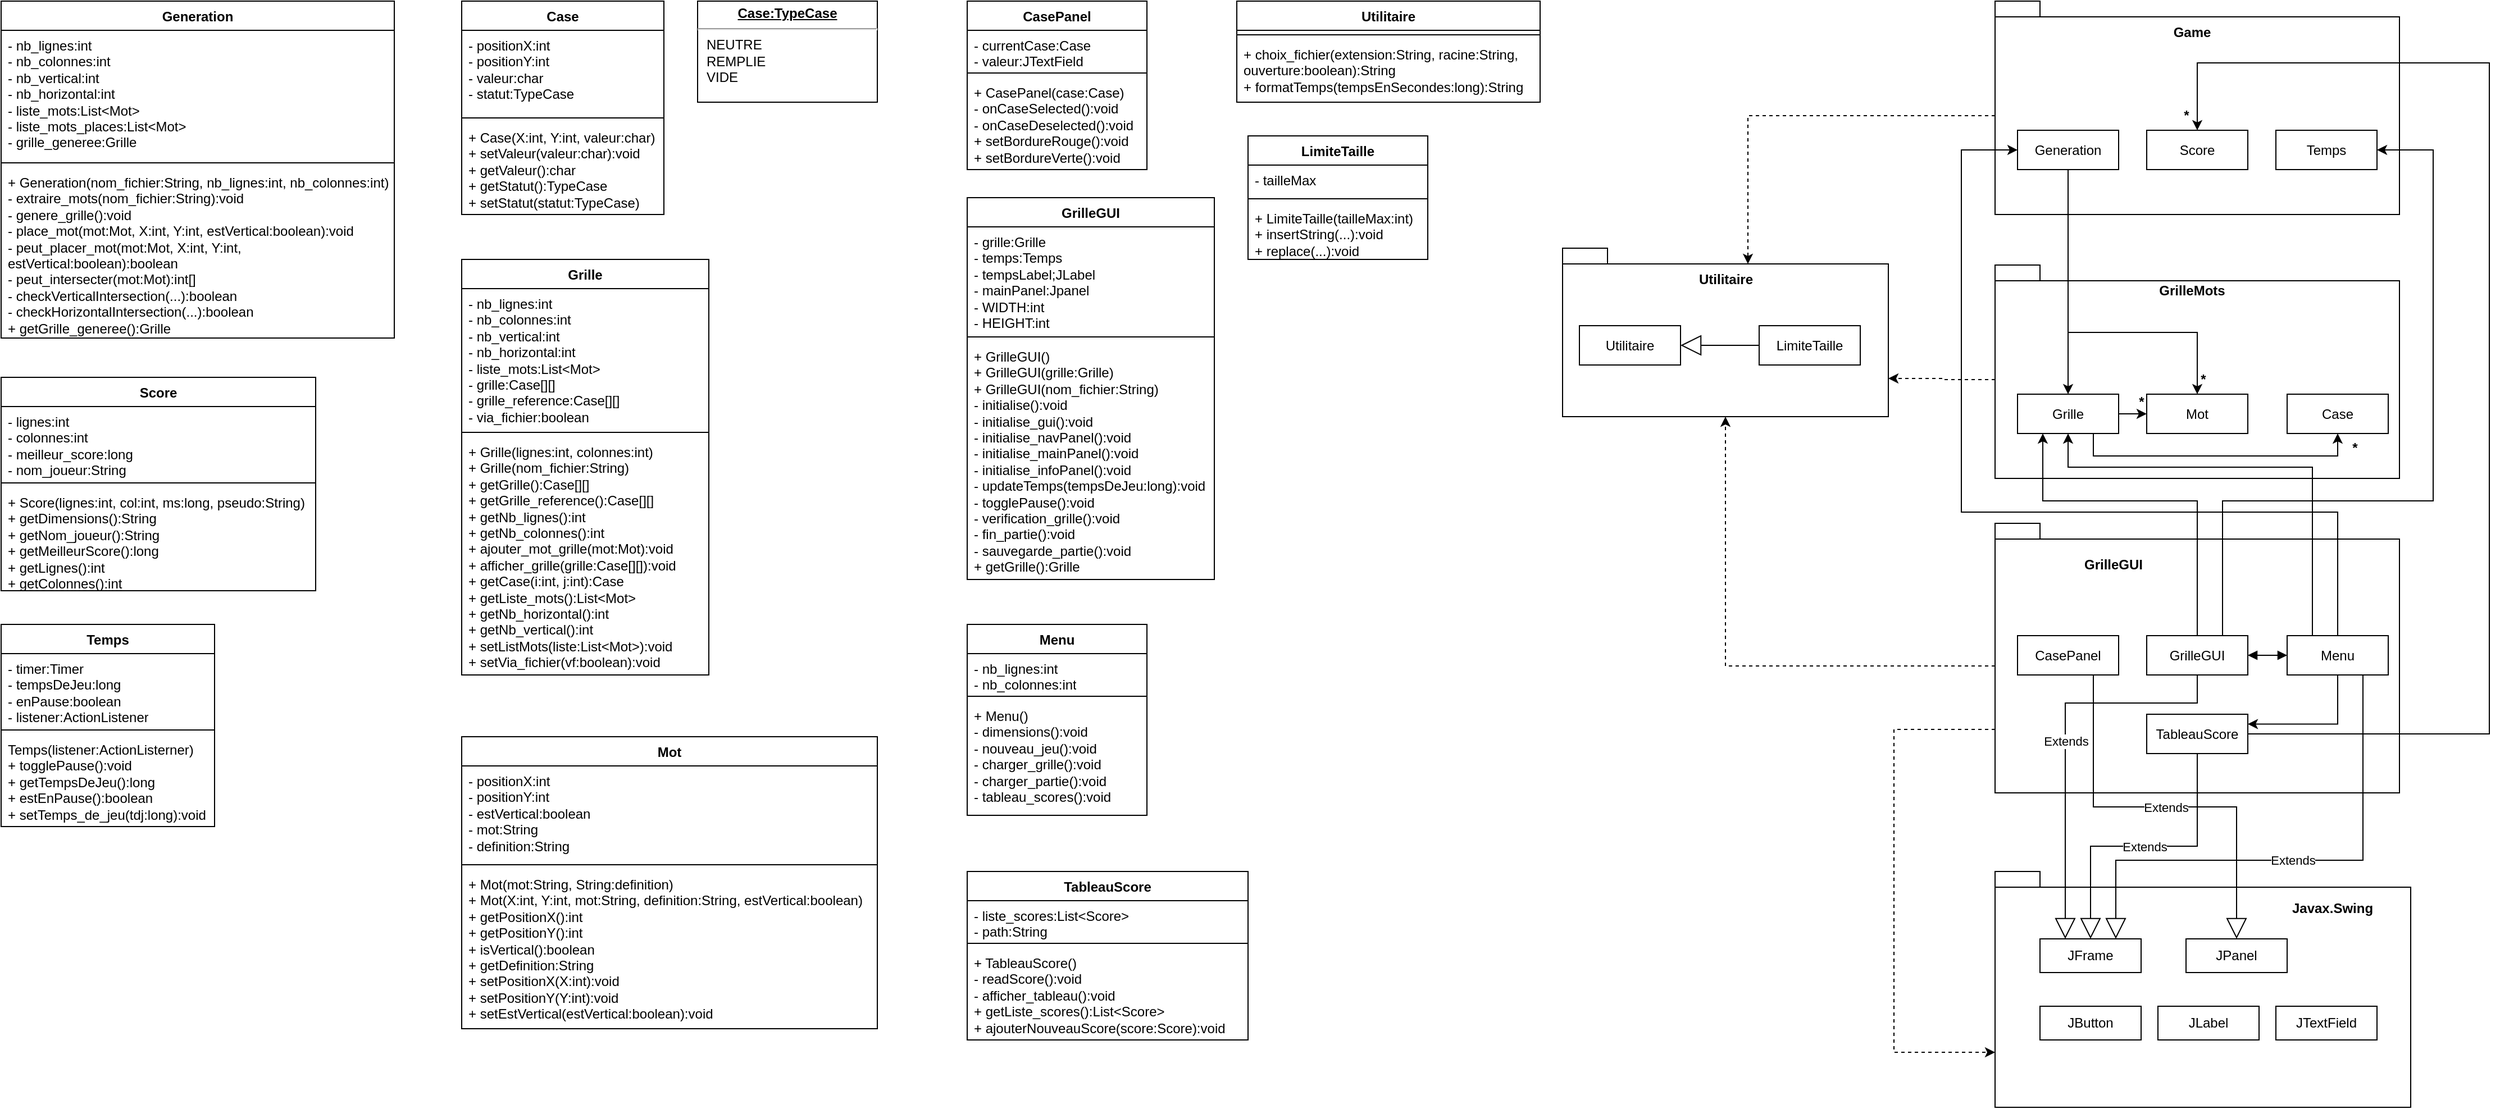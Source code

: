 <mxfile version="22.1.8" type="device">
  <diagram name="Page-1" id="eO0omGU1dlYMxGlLiZF6">
    <mxGraphModel dx="1912" dy="1056" grid="1" gridSize="10" guides="1" tooltips="1" connect="1" arrows="1" fold="1" page="1" pageScale="1" pageWidth="2336" pageHeight="1654" math="0" shadow="0">
      <root>
        <mxCell id="0" />
        <mxCell id="1" parent="0" />
        <mxCell id="uPCIftKWAdSKn3LVZ7-x-7" value="" style="shape=folder;fontStyle=1;spacingTop=10;tabWidth=40;tabHeight=14;tabPosition=left;html=1;whiteSpace=wrap;" vertex="1" parent="1">
          <mxGeometry x="1805" y="310" width="360" height="190" as="geometry" />
        </mxCell>
        <mxCell id="jCbhuqTkNOpKLtVwbKOI-1" value="Generation" style="swimlane;fontStyle=1;align=center;verticalAlign=top;childLayout=stackLayout;horizontal=1;startSize=26;horizontalStack=0;resizeParent=1;resizeParentMax=0;resizeLast=0;collapsible=1;marginBottom=0;whiteSpace=wrap;html=1;" parent="1" vertex="1">
          <mxGeometry x="30" y="75" width="350" height="300" as="geometry" />
        </mxCell>
        <mxCell id="jCbhuqTkNOpKLtVwbKOI-2" value="&lt;div&gt;- nb_lignes:int&lt;/div&gt;&lt;div&gt;&lt;span style=&quot;background-color: initial;&quot;&gt;- nb_colonnes:int&lt;/span&gt;&lt;/div&gt;&lt;div&gt;&lt;span style=&quot;background-color: initial;&quot;&gt;- nb_vertical:int&lt;/span&gt;&lt;/div&gt;&lt;div&gt;- nb_horizontal:int&lt;/div&gt;&lt;div&gt;- liste_mots:List&amp;lt;Mot&amp;gt;&lt;/div&gt;&lt;div&gt;&lt;span style=&quot;background-color: initial;&quot;&gt;- liste_mots_places:List&amp;lt;Mot&amp;gt;&lt;/span&gt;&lt;/div&gt;&lt;div&gt;&lt;span style=&quot;background-color: initial;&quot;&gt;- grille_generee:Grille&lt;/span&gt;&lt;/div&gt;" style="text;strokeColor=none;fillColor=none;align=left;verticalAlign=top;spacingLeft=4;spacingRight=4;overflow=hidden;rotatable=0;points=[[0,0.5],[1,0.5]];portConstraint=eastwest;whiteSpace=wrap;html=1;" parent="jCbhuqTkNOpKLtVwbKOI-1" vertex="1">
          <mxGeometry y="26" width="350" height="114" as="geometry" />
        </mxCell>
        <mxCell id="jCbhuqTkNOpKLtVwbKOI-3" value="" style="line;strokeWidth=1;fillColor=none;align=left;verticalAlign=middle;spacingTop=-1;spacingLeft=3;spacingRight=3;rotatable=0;labelPosition=right;points=[];portConstraint=eastwest;strokeColor=inherit;" parent="jCbhuqTkNOpKLtVwbKOI-1" vertex="1">
          <mxGeometry y="140" width="350" height="8" as="geometry" />
        </mxCell>
        <mxCell id="jCbhuqTkNOpKLtVwbKOI-4" value="+ Generation(nom_fichier:String, nb_lignes:int, nb_colonnes:int)&lt;br&gt;- extraire_mots(nom_fichier:String):void&lt;br&gt;- genere_grille():void&lt;br&gt;- place_mot(mot:Mot, X:int, Y:int, estVertical:boolean):void&lt;br&gt;- peut_placer_mot(mot:Mot, X:int, Y:int, estVertical:boolean):boolean&lt;br&gt;- peut_intersecter(mot:Mot):int[]&lt;br&gt;- checkVerticalIntersection(...):boolean&lt;br&gt;- checkHorizontalIntersection(...):boolean&lt;br&gt;+ getGrille_generee():Grille" style="text;strokeColor=none;fillColor=none;align=left;verticalAlign=top;spacingLeft=4;spacingRight=4;overflow=hidden;rotatable=0;points=[[0,0.5],[1,0.5]];portConstraint=eastwest;whiteSpace=wrap;html=1;" parent="jCbhuqTkNOpKLtVwbKOI-1" vertex="1">
          <mxGeometry y="148" width="350" height="152" as="geometry" />
        </mxCell>
        <mxCell id="jCbhuqTkNOpKLtVwbKOI-5" value="Score" style="swimlane;fontStyle=1;align=center;verticalAlign=top;childLayout=stackLayout;horizontal=1;startSize=26;horizontalStack=0;resizeParent=1;resizeParentMax=0;resizeLast=0;collapsible=1;marginBottom=0;whiteSpace=wrap;html=1;" parent="1" vertex="1">
          <mxGeometry x="30" y="410" width="280" height="190" as="geometry" />
        </mxCell>
        <mxCell id="jCbhuqTkNOpKLtVwbKOI-6" value="- lignes:int&lt;br&gt;- colonnes:int&lt;br&gt;- meilleur_score:long&lt;br&gt;- nom_joueur:String" style="text;strokeColor=none;fillColor=none;align=left;verticalAlign=top;spacingLeft=4;spacingRight=4;overflow=hidden;rotatable=0;points=[[0,0.5],[1,0.5]];portConstraint=eastwest;whiteSpace=wrap;html=1;" parent="jCbhuqTkNOpKLtVwbKOI-5" vertex="1">
          <mxGeometry y="26" width="280" height="64" as="geometry" />
        </mxCell>
        <mxCell id="jCbhuqTkNOpKLtVwbKOI-7" value="" style="line;strokeWidth=1;fillColor=none;align=left;verticalAlign=middle;spacingTop=-1;spacingLeft=3;spacingRight=3;rotatable=0;labelPosition=right;points=[];portConstraint=eastwest;strokeColor=inherit;" parent="jCbhuqTkNOpKLtVwbKOI-5" vertex="1">
          <mxGeometry y="90" width="280" height="8" as="geometry" />
        </mxCell>
        <mxCell id="jCbhuqTkNOpKLtVwbKOI-8" value="+ Score(lignes:int, col:int, ms:long, pseudo:String)&lt;br&gt;+ getDimensions():String&lt;br&gt;+ getNom_joueur():String&lt;br&gt;+ getMeilleurScore():long&lt;br&gt;+ getLignes():int&lt;br&gt;+ getColonnes():int" style="text;strokeColor=none;fillColor=none;align=left;verticalAlign=top;spacingLeft=4;spacingRight=4;overflow=hidden;rotatable=0;points=[[0,0.5],[1,0.5]];portConstraint=eastwest;whiteSpace=wrap;html=1;" parent="jCbhuqTkNOpKLtVwbKOI-5" vertex="1">
          <mxGeometry y="98" width="280" height="92" as="geometry" />
        </mxCell>
        <mxCell id="jCbhuqTkNOpKLtVwbKOI-9" value="Temps" style="swimlane;fontStyle=1;align=center;verticalAlign=top;childLayout=stackLayout;horizontal=1;startSize=26;horizontalStack=0;resizeParent=1;resizeParentMax=0;resizeLast=0;collapsible=1;marginBottom=0;whiteSpace=wrap;html=1;" parent="1" vertex="1">
          <mxGeometry x="30" y="630" width="190" height="180" as="geometry" />
        </mxCell>
        <mxCell id="jCbhuqTkNOpKLtVwbKOI-10" value="- timer:Timer&lt;br&gt;- tempsDeJeu:long&lt;br&gt;- enPause:boolean&lt;br&gt;- listener:ActionListener" style="text;strokeColor=none;fillColor=none;align=left;verticalAlign=top;spacingLeft=4;spacingRight=4;overflow=hidden;rotatable=0;points=[[0,0.5],[1,0.5]];portConstraint=eastwest;whiteSpace=wrap;html=1;" parent="jCbhuqTkNOpKLtVwbKOI-9" vertex="1">
          <mxGeometry y="26" width="190" height="64" as="geometry" />
        </mxCell>
        <mxCell id="jCbhuqTkNOpKLtVwbKOI-11" value="" style="line;strokeWidth=1;fillColor=none;align=left;verticalAlign=middle;spacingTop=-1;spacingLeft=3;spacingRight=3;rotatable=0;labelPosition=right;points=[];portConstraint=eastwest;strokeColor=inherit;" parent="jCbhuqTkNOpKLtVwbKOI-9" vertex="1">
          <mxGeometry y="90" width="190" height="8" as="geometry" />
        </mxCell>
        <mxCell id="jCbhuqTkNOpKLtVwbKOI-12" value="Temps(listener:ActionListerner)&lt;br&gt;+ togglePause():void&lt;br&gt;+ getTempsDeJeu():long&lt;br&gt;+ estEnPause():boolean&lt;br&gt;+ setTemps_de_jeu(tdj:long):void" style="text;strokeColor=none;fillColor=none;align=left;verticalAlign=top;spacingLeft=4;spacingRight=4;overflow=hidden;rotatable=0;points=[[0,0.5],[1,0.5]];portConstraint=eastwest;whiteSpace=wrap;html=1;" parent="jCbhuqTkNOpKLtVwbKOI-9" vertex="1">
          <mxGeometry y="98" width="190" height="82" as="geometry" />
        </mxCell>
        <mxCell id="jCbhuqTkNOpKLtVwbKOI-13" value="Case" style="swimlane;fontStyle=1;align=center;verticalAlign=top;childLayout=stackLayout;horizontal=1;startSize=26;horizontalStack=0;resizeParent=1;resizeParentMax=0;resizeLast=0;collapsible=1;marginBottom=0;whiteSpace=wrap;html=1;" parent="1" vertex="1">
          <mxGeometry x="440" y="75" width="180" height="190" as="geometry" />
        </mxCell>
        <mxCell id="jCbhuqTkNOpKLtVwbKOI-14" value="- positionX:int&lt;br&gt;- positionY:int&lt;br&gt;- valeur:char&lt;br&gt;- statut:TypeCase" style="text;strokeColor=none;fillColor=none;align=left;verticalAlign=top;spacingLeft=4;spacingRight=4;overflow=hidden;rotatable=0;points=[[0,0.5],[1,0.5]];portConstraint=eastwest;whiteSpace=wrap;html=1;" parent="jCbhuqTkNOpKLtVwbKOI-13" vertex="1">
          <mxGeometry y="26" width="180" height="74" as="geometry" />
        </mxCell>
        <mxCell id="jCbhuqTkNOpKLtVwbKOI-15" value="" style="line;strokeWidth=1;fillColor=none;align=left;verticalAlign=middle;spacingTop=-1;spacingLeft=3;spacingRight=3;rotatable=0;labelPosition=right;points=[];portConstraint=eastwest;strokeColor=inherit;" parent="jCbhuqTkNOpKLtVwbKOI-13" vertex="1">
          <mxGeometry y="100" width="180" height="8" as="geometry" />
        </mxCell>
        <mxCell id="jCbhuqTkNOpKLtVwbKOI-16" value="+ Case(X:int, Y:int, valeur:char)&lt;br&gt;+ setValeur(valeur:char):void&lt;br&gt;+ getValeur():char&lt;br&gt;+ getStatut():TypeCase&lt;br&gt;+ setStatut(statut:TypeCase)" style="text;strokeColor=none;fillColor=none;align=left;verticalAlign=top;spacingLeft=4;spacingRight=4;overflow=hidden;rotatable=0;points=[[0,0.5],[1,0.5]];portConstraint=eastwest;whiteSpace=wrap;html=1;" parent="jCbhuqTkNOpKLtVwbKOI-13" vertex="1">
          <mxGeometry y="108" width="180" height="82" as="geometry" />
        </mxCell>
        <mxCell id="jCbhuqTkNOpKLtVwbKOI-17" value="Grille" style="swimlane;fontStyle=1;align=center;verticalAlign=top;childLayout=stackLayout;horizontal=1;startSize=26;horizontalStack=0;resizeParent=1;resizeParentMax=0;resizeLast=0;collapsible=1;marginBottom=0;whiteSpace=wrap;html=1;" parent="1" vertex="1">
          <mxGeometry x="440" y="305" width="220" height="370" as="geometry" />
        </mxCell>
        <mxCell id="jCbhuqTkNOpKLtVwbKOI-18" value="&lt;div style=&quot;border-color: var(--border-color);&quot;&gt;- nb_lignes:int&lt;/div&gt;&lt;div style=&quot;border-color: var(--border-color);&quot;&gt;- nb_colonnes:int&lt;/div&gt;&lt;div style=&quot;border-color: var(--border-color);&quot;&gt;&lt;span style=&quot;border-color: var(--border-color); background-color: initial;&quot;&gt;- nb_vertical:int&lt;/span&gt;&lt;/div&gt;&lt;div style=&quot;border-color: var(--border-color);&quot;&gt;- nb_horizontal:int&lt;/div&gt;&lt;div style=&quot;border-color: var(--border-color);&quot;&gt;- liste_mots:List&amp;lt;Mot&amp;gt;&lt;/div&gt;&lt;div style=&quot;border-color: var(--border-color);&quot;&gt;- grille:Case[][]&lt;br&gt;- grille_reference:Case[][]&lt;br&gt;- via_fichier:boolean&lt;/div&gt;" style="text;strokeColor=none;fillColor=none;align=left;verticalAlign=top;spacingLeft=4;spacingRight=4;overflow=hidden;rotatable=0;points=[[0,0.5],[1,0.5]];portConstraint=eastwest;whiteSpace=wrap;html=1;" parent="jCbhuqTkNOpKLtVwbKOI-17" vertex="1">
          <mxGeometry y="26" width="220" height="124" as="geometry" />
        </mxCell>
        <mxCell id="jCbhuqTkNOpKLtVwbKOI-19" value="" style="line;strokeWidth=1;fillColor=none;align=left;verticalAlign=middle;spacingTop=-1;spacingLeft=3;spacingRight=3;rotatable=0;labelPosition=right;points=[];portConstraint=eastwest;strokeColor=inherit;" parent="jCbhuqTkNOpKLtVwbKOI-17" vertex="1">
          <mxGeometry y="150" width="220" height="8" as="geometry" />
        </mxCell>
        <mxCell id="jCbhuqTkNOpKLtVwbKOI-20" value="+ Grille(lignes:int, colonnes:int)&lt;br&gt;+ Grille(nom_fichier:String)&lt;br&gt;+ getGrille():Case[][]&lt;br&gt;+ getGrille_reference():Case[][]&lt;br&gt;+ getNb_lignes():int&lt;br&gt;+ getNb_colonnes():int&lt;br&gt;+ ajouter_mot_grille(mot:Mot):void&lt;br&gt;+ afficher_grille(grille:Case[][]):void&lt;br&gt;+ getCase(i:int, j:int):Case&lt;br&gt;+ getListe_mots():List&amp;lt;Mot&amp;gt;&lt;br&gt;+ getNb_horizontal():int&lt;br&gt;+ getNb_vertical():int&lt;br&gt;+ setListMots(liste:List&amp;lt;Mot&amp;gt;):void&lt;br&gt;+ setVia_fichier(vf:boolean):void" style="text;strokeColor=none;fillColor=none;align=left;verticalAlign=top;spacingLeft=4;spacingRight=4;overflow=hidden;rotatable=0;points=[[0,0.5],[1,0.5]];portConstraint=eastwest;whiteSpace=wrap;html=1;" parent="jCbhuqTkNOpKLtVwbKOI-17" vertex="1">
          <mxGeometry y="158" width="220" height="212" as="geometry" />
        </mxCell>
        <mxCell id="jCbhuqTkNOpKLtVwbKOI-21" value="Mot" style="swimlane;fontStyle=1;align=center;verticalAlign=top;childLayout=stackLayout;horizontal=1;startSize=26;horizontalStack=0;resizeParent=1;resizeParentMax=0;resizeLast=0;collapsible=1;marginBottom=0;whiteSpace=wrap;html=1;" parent="1" vertex="1">
          <mxGeometry x="440" y="730" width="370" height="260" as="geometry" />
        </mxCell>
        <mxCell id="jCbhuqTkNOpKLtVwbKOI-22" value="- positionX:int&lt;br&gt;- positionY:int&amp;nbsp;&lt;br&gt;- estVertical:boolean&lt;br&gt;- mot:String&lt;br&gt;- definition:String" style="text;strokeColor=none;fillColor=none;align=left;verticalAlign=top;spacingLeft=4;spacingRight=4;overflow=hidden;rotatable=0;points=[[0,0.5],[1,0.5]];portConstraint=eastwest;whiteSpace=wrap;html=1;" parent="jCbhuqTkNOpKLtVwbKOI-21" vertex="1">
          <mxGeometry y="26" width="370" height="84" as="geometry" />
        </mxCell>
        <mxCell id="jCbhuqTkNOpKLtVwbKOI-23" value="" style="line;strokeWidth=1;fillColor=none;align=left;verticalAlign=middle;spacingTop=-1;spacingLeft=3;spacingRight=3;rotatable=0;labelPosition=right;points=[];portConstraint=eastwest;strokeColor=inherit;" parent="jCbhuqTkNOpKLtVwbKOI-21" vertex="1">
          <mxGeometry y="110" width="370" height="8" as="geometry" />
        </mxCell>
        <mxCell id="jCbhuqTkNOpKLtVwbKOI-24" value="+ Mot(mot:String, String:definition)&lt;br&gt;+ Mot(X:int, Y:int, mot:String, definition:String, estVertical:boolean)&lt;br&gt;+ getPositionX():int&lt;br&gt;+ getPositionY():int&lt;br&gt;+ isVertical():boolean&lt;br&gt;+ getDefinition:String&lt;br&gt;+ setPositionX(X:int):void&lt;br&gt;+ setPositionY(Y:int):void&lt;br&gt;+ setEstVertical(estVertical:boolean):void&lt;br&gt;&lt;br&gt;" style="text;strokeColor=none;fillColor=none;align=left;verticalAlign=top;spacingLeft=4;spacingRight=4;overflow=hidden;rotatable=0;points=[[0,0.5],[1,0.5]];portConstraint=eastwest;whiteSpace=wrap;html=1;" parent="jCbhuqTkNOpKLtVwbKOI-21" vertex="1">
          <mxGeometry y="118" width="370" height="142" as="geometry" />
        </mxCell>
        <mxCell id="jCbhuqTkNOpKLtVwbKOI-29" value="CasePanel" style="swimlane;fontStyle=1;align=center;verticalAlign=top;childLayout=stackLayout;horizontal=1;startSize=26;horizontalStack=0;resizeParent=1;resizeParentMax=0;resizeLast=0;collapsible=1;marginBottom=0;whiteSpace=wrap;html=1;" parent="1" vertex="1">
          <mxGeometry x="890" y="75" width="160" height="150" as="geometry" />
        </mxCell>
        <mxCell id="jCbhuqTkNOpKLtVwbKOI-30" value="- currentCase:Case&lt;br&gt;- valeur:JTextField" style="text;strokeColor=none;fillColor=none;align=left;verticalAlign=top;spacingLeft=4;spacingRight=4;overflow=hidden;rotatable=0;points=[[0,0.5],[1,0.5]];portConstraint=eastwest;whiteSpace=wrap;html=1;" parent="jCbhuqTkNOpKLtVwbKOI-29" vertex="1">
          <mxGeometry y="26" width="160" height="34" as="geometry" />
        </mxCell>
        <mxCell id="jCbhuqTkNOpKLtVwbKOI-31" value="" style="line;strokeWidth=1;fillColor=none;align=left;verticalAlign=middle;spacingTop=-1;spacingLeft=3;spacingRight=3;rotatable=0;labelPosition=right;points=[];portConstraint=eastwest;strokeColor=inherit;" parent="jCbhuqTkNOpKLtVwbKOI-29" vertex="1">
          <mxGeometry y="60" width="160" height="8" as="geometry" />
        </mxCell>
        <mxCell id="jCbhuqTkNOpKLtVwbKOI-32" value="+ CasePanel(case:Case)&lt;br&gt;- onCaseSelected():void&lt;br&gt;- onCaseDeselected():void&lt;br&gt;+ setBordureRouge():void&lt;br&gt;+ setBordureVerte():void" style="text;strokeColor=none;fillColor=none;align=left;verticalAlign=top;spacingLeft=4;spacingRight=4;overflow=hidden;rotatable=0;points=[[0,0.5],[1,0.5]];portConstraint=eastwest;whiteSpace=wrap;html=1;" parent="jCbhuqTkNOpKLtVwbKOI-29" vertex="1">
          <mxGeometry y="68" width="160" height="82" as="geometry" />
        </mxCell>
        <mxCell id="jCbhuqTkNOpKLtVwbKOI-33" value="GrilleGUI" style="swimlane;fontStyle=1;align=center;verticalAlign=top;childLayout=stackLayout;horizontal=1;startSize=26;horizontalStack=0;resizeParent=1;resizeParentMax=0;resizeLast=0;collapsible=1;marginBottom=0;whiteSpace=wrap;html=1;" parent="1" vertex="1">
          <mxGeometry x="890" y="250" width="220" height="340" as="geometry" />
        </mxCell>
        <mxCell id="jCbhuqTkNOpKLtVwbKOI-34" value="- grille:Grille&lt;br&gt;- temps:Temps&lt;br&gt;- tempsLabel;JLabel&lt;br&gt;- mainPanel:Jpanel&lt;br&gt;- WIDTH:int&lt;br&gt;- HEIGHT:int&amp;nbsp;" style="text;strokeColor=none;fillColor=none;align=left;verticalAlign=top;spacingLeft=4;spacingRight=4;overflow=hidden;rotatable=0;points=[[0,0.5],[1,0.5]];portConstraint=eastwest;whiteSpace=wrap;html=1;" parent="jCbhuqTkNOpKLtVwbKOI-33" vertex="1">
          <mxGeometry y="26" width="220" height="94" as="geometry" />
        </mxCell>
        <mxCell id="jCbhuqTkNOpKLtVwbKOI-35" value="" style="line;strokeWidth=1;fillColor=none;align=left;verticalAlign=middle;spacingTop=-1;spacingLeft=3;spacingRight=3;rotatable=0;labelPosition=right;points=[];portConstraint=eastwest;strokeColor=inherit;" parent="jCbhuqTkNOpKLtVwbKOI-33" vertex="1">
          <mxGeometry y="120" width="220" height="8" as="geometry" />
        </mxCell>
        <mxCell id="jCbhuqTkNOpKLtVwbKOI-36" value="+ GrilleGUI()&lt;br&gt;+ GrilleGUI(grille:Grille)&lt;br&gt;+ GrilleGUI(nom_fichier:String)&lt;br&gt;- initialise():void&lt;br&gt;- initialise_gui():void&lt;br&gt;- initialise_navPanel():void&lt;br&gt;- initialise_mainPanel():void&lt;br&gt;- initialise_infoPanel():void&lt;br&gt;- updateTemps(tempsDeJeu:long):void&lt;br&gt;- togglePause():void&lt;br&gt;- verification_grille():void&lt;br&gt;- fin_partie():void&lt;br&gt;- sauvegarde_partie():void&lt;br&gt;+ getGrille():Grille&amp;nbsp;" style="text;strokeColor=none;fillColor=none;align=left;verticalAlign=top;spacingLeft=4;spacingRight=4;overflow=hidden;rotatable=0;points=[[0,0.5],[1,0.5]];portConstraint=eastwest;whiteSpace=wrap;html=1;" parent="jCbhuqTkNOpKLtVwbKOI-33" vertex="1">
          <mxGeometry y="128" width="220" height="212" as="geometry" />
        </mxCell>
        <mxCell id="jCbhuqTkNOpKLtVwbKOI-37" value="Menu" style="swimlane;fontStyle=1;align=center;verticalAlign=top;childLayout=stackLayout;horizontal=1;startSize=26;horizontalStack=0;resizeParent=1;resizeParentMax=0;resizeLast=0;collapsible=1;marginBottom=0;whiteSpace=wrap;html=1;" parent="1" vertex="1">
          <mxGeometry x="890" y="630" width="160" height="170" as="geometry" />
        </mxCell>
        <mxCell id="jCbhuqTkNOpKLtVwbKOI-38" value="- nb_lignes:int&lt;br&gt;- nb_colonnes:int" style="text;strokeColor=none;fillColor=none;align=left;verticalAlign=top;spacingLeft=4;spacingRight=4;overflow=hidden;rotatable=0;points=[[0,0.5],[1,0.5]];portConstraint=eastwest;whiteSpace=wrap;html=1;" parent="jCbhuqTkNOpKLtVwbKOI-37" vertex="1">
          <mxGeometry y="26" width="160" height="34" as="geometry" />
        </mxCell>
        <mxCell id="jCbhuqTkNOpKLtVwbKOI-39" value="" style="line;strokeWidth=1;fillColor=none;align=left;verticalAlign=middle;spacingTop=-1;spacingLeft=3;spacingRight=3;rotatable=0;labelPosition=right;points=[];portConstraint=eastwest;strokeColor=inherit;" parent="jCbhuqTkNOpKLtVwbKOI-37" vertex="1">
          <mxGeometry y="60" width="160" height="8" as="geometry" />
        </mxCell>
        <mxCell id="jCbhuqTkNOpKLtVwbKOI-40" value="+ Menu()&lt;br&gt;- dimensions():void&lt;br&gt;- nouveau_jeu():void&lt;br&gt;- charger_grille():void&lt;br&gt;- charger_partie():void&lt;br&gt;- tableau_scores():void" style="text;strokeColor=none;fillColor=none;align=left;verticalAlign=top;spacingLeft=4;spacingRight=4;overflow=hidden;rotatable=0;points=[[0,0.5],[1,0.5]];portConstraint=eastwest;whiteSpace=wrap;html=1;" parent="jCbhuqTkNOpKLtVwbKOI-37" vertex="1">
          <mxGeometry y="68" width="160" height="102" as="geometry" />
        </mxCell>
        <mxCell id="jCbhuqTkNOpKLtVwbKOI-41" value="TableauScore" style="swimlane;fontStyle=1;align=center;verticalAlign=top;childLayout=stackLayout;horizontal=1;startSize=26;horizontalStack=0;resizeParent=1;resizeParentMax=0;resizeLast=0;collapsible=1;marginBottom=0;whiteSpace=wrap;html=1;" parent="1" vertex="1">
          <mxGeometry x="890" y="850" width="250" height="150" as="geometry" />
        </mxCell>
        <mxCell id="jCbhuqTkNOpKLtVwbKOI-42" value="- liste_scores:List&amp;lt;Score&amp;gt;&lt;br&gt;- path:String" style="text;strokeColor=none;fillColor=none;align=left;verticalAlign=top;spacingLeft=4;spacingRight=4;overflow=hidden;rotatable=0;points=[[0,0.5],[1,0.5]];portConstraint=eastwest;whiteSpace=wrap;html=1;" parent="jCbhuqTkNOpKLtVwbKOI-41" vertex="1">
          <mxGeometry y="26" width="250" height="34" as="geometry" />
        </mxCell>
        <mxCell id="jCbhuqTkNOpKLtVwbKOI-43" value="" style="line;strokeWidth=1;fillColor=none;align=left;verticalAlign=middle;spacingTop=-1;spacingLeft=3;spacingRight=3;rotatable=0;labelPosition=right;points=[];portConstraint=eastwest;strokeColor=inherit;" parent="jCbhuqTkNOpKLtVwbKOI-41" vertex="1">
          <mxGeometry y="60" width="250" height="8" as="geometry" />
        </mxCell>
        <mxCell id="jCbhuqTkNOpKLtVwbKOI-44" value="+ TableauScore()&lt;br&gt;- readScore():void&lt;br&gt;- afficher_tableau():void&lt;br&gt;+ getListe_scores():List&amp;lt;Score&amp;gt;&lt;br&gt;+ ajouterNouveauScore(score:Score):void&lt;br&gt;" style="text;strokeColor=none;fillColor=none;align=left;verticalAlign=top;spacingLeft=4;spacingRight=4;overflow=hidden;rotatable=0;points=[[0,0.5],[1,0.5]];portConstraint=eastwest;whiteSpace=wrap;html=1;" parent="jCbhuqTkNOpKLtVwbKOI-41" vertex="1">
          <mxGeometry y="68" width="250" height="82" as="geometry" />
        </mxCell>
        <mxCell id="uPCIftKWAdSKn3LVZ7-x-1" value="&lt;p style=&quot;margin:0px;margin-top:4px;text-align:center;text-decoration:underline;&quot;&gt;&lt;b&gt;Case:TypeCase&lt;/b&gt;&lt;/p&gt;&lt;hr&gt;&lt;p style=&quot;margin:0px;margin-left:8px;&quot;&gt;NEUTRE&lt;/p&gt;&lt;p style=&quot;margin:0px;margin-left:8px;&quot;&gt;REMPLIE&lt;/p&gt;&lt;p style=&quot;margin:0px;margin-left:8px;&quot;&gt;VIDE&lt;/p&gt;" style="verticalAlign=top;align=left;overflow=fill;fontSize=12;fontFamily=Helvetica;html=1;whiteSpace=wrap;" vertex="1" parent="1">
          <mxGeometry x="650" y="75" width="160" height="90" as="geometry" />
        </mxCell>
        <mxCell id="uPCIftKWAdSKn3LVZ7-x-58" style="edgeStyle=orthogonalEdgeStyle;rounded=0;orthogonalLoop=1;jettySize=auto;html=1;exitX=0;exitY=0;exitDx=0;exitDy=102;exitPerimeter=0;dashed=1;entryX=0;entryY=0;entryDx=165;entryDy=14;entryPerimeter=0;" edge="1" parent="1" source="uPCIftKWAdSKn3LVZ7-x-2" target="uPCIftKWAdSKn3LVZ7-x-16">
          <mxGeometry relative="1" as="geometry" />
        </mxCell>
        <mxCell id="uPCIftKWAdSKn3LVZ7-x-2" value="" style="shape=folder;fontStyle=1;spacingTop=10;tabWidth=40;tabHeight=14;tabPosition=left;html=1;whiteSpace=wrap;" vertex="1" parent="1">
          <mxGeometry x="1805" y="75" width="360" height="190" as="geometry" />
        </mxCell>
        <mxCell id="uPCIftKWAdSKn3LVZ7-x-31" style="edgeStyle=orthogonalEdgeStyle;rounded=0;orthogonalLoop=1;jettySize=auto;html=1;exitX=0.5;exitY=1;exitDx=0;exitDy=0;entryX=0.5;entryY=0;entryDx=0;entryDy=0;" edge="1" parent="1" source="uPCIftKWAdSKn3LVZ7-x-4" target="uPCIftKWAdSKn3LVZ7-x-10">
          <mxGeometry relative="1" as="geometry">
            <Array as="points">
              <mxPoint x="1870" y="370" />
              <mxPoint x="1985" y="370" />
            </Array>
          </mxGeometry>
        </mxCell>
        <mxCell id="uPCIftKWAdSKn3LVZ7-x-4" value="Generation" style="html=1;whiteSpace=wrap;" vertex="1" parent="1">
          <mxGeometry x="1825" y="190" width="90" height="35" as="geometry" />
        </mxCell>
        <mxCell id="uPCIftKWAdSKn3LVZ7-x-5" value="Score" style="html=1;whiteSpace=wrap;" vertex="1" parent="1">
          <mxGeometry x="1940" y="190" width="90" height="35" as="geometry" />
        </mxCell>
        <mxCell id="uPCIftKWAdSKn3LVZ7-x-6" value="Temps" style="html=1;whiteSpace=wrap;" vertex="1" parent="1">
          <mxGeometry x="2055" y="190" width="90" height="35" as="geometry" />
        </mxCell>
        <mxCell id="uPCIftKWAdSKn3LVZ7-x-8" value="Case" style="html=1;whiteSpace=wrap;" vertex="1" parent="1">
          <mxGeometry x="2065" y="425" width="90" height="35" as="geometry" />
        </mxCell>
        <mxCell id="uPCIftKWAdSKn3LVZ7-x-37" style="edgeStyle=orthogonalEdgeStyle;rounded=0;orthogonalLoop=1;jettySize=auto;html=1;exitX=1;exitY=0.5;exitDx=0;exitDy=0;entryX=0;entryY=0.5;entryDx=0;entryDy=0;" edge="1" parent="1" source="uPCIftKWAdSKn3LVZ7-x-9" target="uPCIftKWAdSKn3LVZ7-x-10">
          <mxGeometry relative="1" as="geometry" />
        </mxCell>
        <mxCell id="uPCIftKWAdSKn3LVZ7-x-53" style="edgeStyle=orthogonalEdgeStyle;rounded=0;orthogonalLoop=1;jettySize=auto;html=1;exitX=0.75;exitY=1;exitDx=0;exitDy=0;entryX=0.5;entryY=1;entryDx=0;entryDy=0;" edge="1" parent="1" source="uPCIftKWAdSKn3LVZ7-x-9" target="uPCIftKWAdSKn3LVZ7-x-8">
          <mxGeometry relative="1" as="geometry" />
        </mxCell>
        <mxCell id="uPCIftKWAdSKn3LVZ7-x-9" value="Grille" style="html=1;whiteSpace=wrap;" vertex="1" parent="1">
          <mxGeometry x="1825" y="425" width="90" height="35" as="geometry" />
        </mxCell>
        <mxCell id="uPCIftKWAdSKn3LVZ7-x-10" value="Mot" style="html=1;whiteSpace=wrap;" vertex="1" parent="1">
          <mxGeometry x="1940" y="425" width="90" height="35" as="geometry" />
        </mxCell>
        <mxCell id="uPCIftKWAdSKn3LVZ7-x-11" value="" style="shape=folder;fontStyle=1;spacingTop=10;tabWidth=40;tabHeight=14;tabPosition=left;html=1;whiteSpace=wrap;" vertex="1" parent="1">
          <mxGeometry x="1805" y="540" width="360" height="240" as="geometry" />
        </mxCell>
        <mxCell id="uPCIftKWAdSKn3LVZ7-x-12" value="CasePanel" style="html=1;whiteSpace=wrap;" vertex="1" parent="1">
          <mxGeometry x="1825" y="640" width="90" height="35" as="geometry" />
        </mxCell>
        <mxCell id="uPCIftKWAdSKn3LVZ7-x-41" style="edgeStyle=orthogonalEdgeStyle;rounded=0;orthogonalLoop=1;jettySize=auto;html=1;exitX=0.5;exitY=0;exitDx=0;exitDy=0;entryX=0.25;entryY=1;entryDx=0;entryDy=0;" edge="1" parent="1" source="uPCIftKWAdSKn3LVZ7-x-13" target="uPCIftKWAdSKn3LVZ7-x-9">
          <mxGeometry relative="1" as="geometry">
            <Array as="points">
              <mxPoint x="1985" y="520" />
              <mxPoint x="1848" y="520" />
            </Array>
          </mxGeometry>
        </mxCell>
        <mxCell id="uPCIftKWAdSKn3LVZ7-x-43" style="edgeStyle=orthogonalEdgeStyle;rounded=0;orthogonalLoop=1;jettySize=auto;html=1;exitX=0.75;exitY=0;exitDx=0;exitDy=0;entryX=1;entryY=0.5;entryDx=0;entryDy=0;" edge="1" parent="1" source="uPCIftKWAdSKn3LVZ7-x-13" target="uPCIftKWAdSKn3LVZ7-x-6">
          <mxGeometry relative="1" as="geometry">
            <Array as="points">
              <mxPoint x="2008" y="520" />
              <mxPoint x="2195" y="520" />
              <mxPoint x="2195" y="207" />
            </Array>
          </mxGeometry>
        </mxCell>
        <mxCell id="uPCIftKWAdSKn3LVZ7-x-13" value="GrilleGUI" style="html=1;whiteSpace=wrap;" vertex="1" parent="1">
          <mxGeometry x="1940" y="640" width="90" height="35" as="geometry" />
        </mxCell>
        <mxCell id="uPCIftKWAdSKn3LVZ7-x-49" style="edgeStyle=orthogonalEdgeStyle;rounded=0;orthogonalLoop=1;jettySize=auto;html=1;exitX=0.5;exitY=1;exitDx=0;exitDy=0;entryX=1;entryY=0.25;entryDx=0;entryDy=0;" edge="1" parent="1" source="uPCIftKWAdSKn3LVZ7-x-14" target="uPCIftKWAdSKn3LVZ7-x-15">
          <mxGeometry relative="1" as="geometry" />
        </mxCell>
        <mxCell id="uPCIftKWAdSKn3LVZ7-x-50" style="edgeStyle=orthogonalEdgeStyle;rounded=0;orthogonalLoop=1;jettySize=auto;html=1;exitX=0.5;exitY=0;exitDx=0;exitDy=0;entryX=0;entryY=0.5;entryDx=0;entryDy=0;" edge="1" parent="1" source="uPCIftKWAdSKn3LVZ7-x-14" target="uPCIftKWAdSKn3LVZ7-x-4">
          <mxGeometry relative="1" as="geometry">
            <Array as="points">
              <mxPoint x="2110" y="530" />
              <mxPoint x="1775" y="530" />
              <mxPoint x="1775" y="207" />
            </Array>
          </mxGeometry>
        </mxCell>
        <mxCell id="uPCIftKWAdSKn3LVZ7-x-54" style="edgeStyle=orthogonalEdgeStyle;rounded=0;orthogonalLoop=1;jettySize=auto;html=1;exitX=0.25;exitY=0;exitDx=0;exitDy=0;entryX=0.5;entryY=1;entryDx=0;entryDy=0;" edge="1" parent="1" source="uPCIftKWAdSKn3LVZ7-x-14" target="uPCIftKWAdSKn3LVZ7-x-9">
          <mxGeometry relative="1" as="geometry">
            <Array as="points">
              <mxPoint x="2088" y="490" />
              <mxPoint x="1870" y="490" />
            </Array>
          </mxGeometry>
        </mxCell>
        <mxCell id="uPCIftKWAdSKn3LVZ7-x-14" value="Menu" style="html=1;whiteSpace=wrap;" vertex="1" parent="1">
          <mxGeometry x="2065" y="640" width="90" height="35" as="geometry" />
        </mxCell>
        <mxCell id="uPCIftKWAdSKn3LVZ7-x-44" style="edgeStyle=orthogonalEdgeStyle;rounded=0;orthogonalLoop=1;jettySize=auto;html=1;exitX=1;exitY=0.5;exitDx=0;exitDy=0;entryX=0.5;entryY=0;entryDx=0;entryDy=0;" edge="1" parent="1" source="uPCIftKWAdSKn3LVZ7-x-15" target="uPCIftKWAdSKn3LVZ7-x-5">
          <mxGeometry relative="1" as="geometry">
            <Array as="points">
              <mxPoint x="2245" y="727" />
              <mxPoint x="2245" y="130" />
              <mxPoint x="1985" y="130" />
            </Array>
          </mxGeometry>
        </mxCell>
        <mxCell id="uPCIftKWAdSKn3LVZ7-x-15" value="TableauScore" style="html=1;whiteSpace=wrap;" vertex="1" parent="1">
          <mxGeometry x="1940" y="710" width="90" height="35" as="geometry" />
        </mxCell>
        <mxCell id="uPCIftKWAdSKn3LVZ7-x-16" value="" style="shape=folder;fontStyle=1;spacingTop=10;tabWidth=40;tabHeight=14;tabPosition=left;html=1;whiteSpace=wrap;" vertex="1" parent="1">
          <mxGeometry x="1420" y="295" width="290" height="150" as="geometry" />
        </mxCell>
        <mxCell id="uPCIftKWAdSKn3LVZ7-x-17" value="Utilitaire" style="html=1;whiteSpace=wrap;" vertex="1" parent="1">
          <mxGeometry x="1435" y="364" width="90" height="35" as="geometry" />
        </mxCell>
        <mxCell id="uPCIftKWAdSKn3LVZ7-x-18" value="Utilitaire" style="swimlane;fontStyle=1;align=center;verticalAlign=top;childLayout=stackLayout;horizontal=1;startSize=26;horizontalStack=0;resizeParent=1;resizeParentMax=0;resizeLast=0;collapsible=1;marginBottom=0;whiteSpace=wrap;html=1;" vertex="1" parent="1">
          <mxGeometry x="1130" y="75" width="270" height="90" as="geometry" />
        </mxCell>
        <mxCell id="uPCIftKWAdSKn3LVZ7-x-20" value="" style="line;strokeWidth=1;fillColor=none;align=left;verticalAlign=middle;spacingTop=-1;spacingLeft=3;spacingRight=3;rotatable=0;labelPosition=right;points=[];portConstraint=eastwest;strokeColor=inherit;" vertex="1" parent="uPCIftKWAdSKn3LVZ7-x-18">
          <mxGeometry y="26" width="270" height="8" as="geometry" />
        </mxCell>
        <mxCell id="uPCIftKWAdSKn3LVZ7-x-21" value="+ choix_fichier(extension:String, racine:String, ouverture:boolean):String&lt;br&gt;+ formatTemps(tempsEnSecondes:long):String" style="text;strokeColor=none;fillColor=none;align=left;verticalAlign=top;spacingLeft=4;spacingRight=4;overflow=hidden;rotatable=0;points=[[0,0.5],[1,0.5]];portConstraint=eastwest;whiteSpace=wrap;html=1;" vertex="1" parent="uPCIftKWAdSKn3LVZ7-x-18">
          <mxGeometry y="34" width="270" height="56" as="geometry" />
        </mxCell>
        <mxCell id="uPCIftKWAdSKn3LVZ7-x-22" value="LimiteTaille" style="swimlane;fontStyle=1;align=center;verticalAlign=top;childLayout=stackLayout;horizontal=1;startSize=26;horizontalStack=0;resizeParent=1;resizeParentMax=0;resizeLast=0;collapsible=1;marginBottom=0;whiteSpace=wrap;html=1;" vertex="1" parent="1">
          <mxGeometry x="1140" y="195" width="160" height="110" as="geometry" />
        </mxCell>
        <mxCell id="uPCIftKWAdSKn3LVZ7-x-23" value="- tailleMax" style="text;strokeColor=none;fillColor=none;align=left;verticalAlign=top;spacingLeft=4;spacingRight=4;overflow=hidden;rotatable=0;points=[[0,0.5],[1,0.5]];portConstraint=eastwest;whiteSpace=wrap;html=1;" vertex="1" parent="uPCIftKWAdSKn3LVZ7-x-22">
          <mxGeometry y="26" width="160" height="26" as="geometry" />
        </mxCell>
        <mxCell id="uPCIftKWAdSKn3LVZ7-x-24" value="" style="line;strokeWidth=1;fillColor=none;align=left;verticalAlign=middle;spacingTop=-1;spacingLeft=3;spacingRight=3;rotatable=0;labelPosition=right;points=[];portConstraint=eastwest;strokeColor=inherit;" vertex="1" parent="uPCIftKWAdSKn3LVZ7-x-22">
          <mxGeometry y="52" width="160" height="8" as="geometry" />
        </mxCell>
        <mxCell id="uPCIftKWAdSKn3LVZ7-x-25" value="+ LimiteTaille(tailleMax:int)&lt;br&gt;+ insertString(...):void&lt;br&gt;+ replace(...):void" style="text;strokeColor=none;fillColor=none;align=left;verticalAlign=top;spacingLeft=4;spacingRight=4;overflow=hidden;rotatable=0;points=[[0,0.5],[1,0.5]];portConstraint=eastwest;whiteSpace=wrap;html=1;" vertex="1" parent="uPCIftKWAdSKn3LVZ7-x-22">
          <mxGeometry y="60" width="160" height="50" as="geometry" />
        </mxCell>
        <mxCell id="uPCIftKWAdSKn3LVZ7-x-26" value="LimiteTaille" style="html=1;whiteSpace=wrap;" vertex="1" parent="1">
          <mxGeometry x="1595" y="364" width="90" height="35" as="geometry" />
        </mxCell>
        <mxCell id="uPCIftKWAdSKn3LVZ7-x-29" style="edgeStyle=orthogonalEdgeStyle;rounded=0;orthogonalLoop=1;jettySize=auto;html=1;exitX=0.5;exitY=1;exitDx=0;exitDy=0;entryX=0.5;entryY=0;entryDx=0;entryDy=0;" edge="1" parent="1" source="uPCIftKWAdSKn3LVZ7-x-4" target="uPCIftKWAdSKn3LVZ7-x-9">
          <mxGeometry relative="1" as="geometry" />
        </mxCell>
        <mxCell id="uPCIftKWAdSKn3LVZ7-x-32" value="GrilleMots" style="text;align=center;fontStyle=1;verticalAlign=middle;spacingLeft=3;spacingRight=3;strokeColor=none;rotatable=0;points=[[0,0.5],[1,0.5]];portConstraint=eastwest;html=1;" vertex="1" parent="1">
          <mxGeometry x="1940" y="320" width="80" height="26" as="geometry" />
        </mxCell>
        <mxCell id="uPCIftKWAdSKn3LVZ7-x-33" value="*" style="text;align=center;fontStyle=1;verticalAlign=middle;spacingLeft=3;spacingRight=3;strokeColor=none;rotatable=0;points=[[0,0.5],[1,0.5]];portConstraint=eastwest;html=1;" vertex="1" parent="1">
          <mxGeometry x="1950" y="399" width="80" height="26" as="geometry" />
        </mxCell>
        <mxCell id="uPCIftKWAdSKn3LVZ7-x-36" value="*" style="text;align=center;fontStyle=1;verticalAlign=middle;spacingLeft=3;spacingRight=3;strokeColor=none;rotatable=0;points=[[0,0.5],[1,0.5]];portConstraint=eastwest;html=1;" vertex="1" parent="1">
          <mxGeometry x="2085" y="460" width="80" height="26" as="geometry" />
        </mxCell>
        <mxCell id="uPCIftKWAdSKn3LVZ7-x-38" value="*" style="text;align=center;fontStyle=1;verticalAlign=middle;spacingLeft=3;spacingRight=3;strokeColor=none;rotatable=0;points=[[0,0.5],[1,0.5]];portConstraint=eastwest;html=1;" vertex="1" parent="1">
          <mxGeometry x="1895" y="419" width="80" height="26" as="geometry" />
        </mxCell>
        <mxCell id="uPCIftKWAdSKn3LVZ7-x-39" value="" style="shape=folder;fontStyle=1;spacingTop=10;tabWidth=40;tabHeight=14;tabPosition=left;html=1;whiteSpace=wrap;" vertex="1" parent="1">
          <mxGeometry x="1805" y="850" width="370" height="210" as="geometry" />
        </mxCell>
        <mxCell id="uPCIftKWAdSKn3LVZ7-x-40" value="JPanel" style="html=1;whiteSpace=wrap;" vertex="1" parent="1">
          <mxGeometry x="1975" y="910" width="90" height="30" as="geometry" />
        </mxCell>
        <mxCell id="uPCIftKWAdSKn3LVZ7-x-45" value="*" style="text;align=center;fontStyle=1;verticalAlign=middle;spacingLeft=3;spacingRight=3;strokeColor=none;rotatable=0;points=[[0,0.5],[1,0.5]];portConstraint=eastwest;html=1;" vertex="1" parent="1">
          <mxGeometry x="1935" y="164" width="80" height="26" as="geometry" />
        </mxCell>
        <mxCell id="uPCIftKWAdSKn3LVZ7-x-48" value="" style="endArrow=block;startArrow=block;endFill=1;startFill=1;html=1;rounded=0;edgeStyle=orthogonalEdgeStyle;exitX=1;exitY=0.5;exitDx=0;exitDy=0;entryX=0;entryY=0.5;entryDx=0;entryDy=0;" edge="1" parent="1" source="uPCIftKWAdSKn3LVZ7-x-13" target="uPCIftKWAdSKn3LVZ7-x-14">
          <mxGeometry width="160" relative="1" as="geometry">
            <mxPoint x="2045" y="659" as="sourcePoint" />
            <mxPoint x="2055" y="659" as="targetPoint" />
          </mxGeometry>
        </mxCell>
        <mxCell id="uPCIftKWAdSKn3LVZ7-x-59" style="edgeStyle=orthogonalEdgeStyle;rounded=0;orthogonalLoop=1;jettySize=auto;html=1;exitX=0;exitY=0;exitDx=0;exitDy=102;exitPerimeter=0;entryX=0;entryY=0;entryDx=290;entryDy=116;entryPerimeter=0;dashed=1;" edge="1" parent="1" source="uPCIftKWAdSKn3LVZ7-x-7" target="uPCIftKWAdSKn3LVZ7-x-16">
          <mxGeometry relative="1" as="geometry" />
        </mxCell>
        <mxCell id="uPCIftKWAdSKn3LVZ7-x-60" style="edgeStyle=orthogonalEdgeStyle;rounded=0;orthogonalLoop=1;jettySize=auto;html=1;exitX=0;exitY=0;exitDx=0;exitDy=127;exitPerimeter=0;entryX=0.5;entryY=1;entryDx=0;entryDy=0;entryPerimeter=0;dashed=1;" edge="1" parent="1" source="uPCIftKWAdSKn3LVZ7-x-11" target="uPCIftKWAdSKn3LVZ7-x-16">
          <mxGeometry relative="1" as="geometry" />
        </mxCell>
        <mxCell id="uPCIftKWAdSKn3LVZ7-x-61" value="" style="endArrow=block;endSize=16;endFill=0;html=1;rounded=0;edgeStyle=orthogonalEdgeStyle;entryX=1;entryY=0.5;entryDx=0;entryDy=0;exitX=0;exitY=0.5;exitDx=0;exitDy=0;" edge="1" parent="1" source="uPCIftKWAdSKn3LVZ7-x-26" target="uPCIftKWAdSKn3LVZ7-x-17">
          <mxGeometry width="160" relative="1" as="geometry">
            <mxPoint x="1525" y="419" as="sourcePoint" />
            <mxPoint x="1685" y="419" as="targetPoint" />
          </mxGeometry>
        </mxCell>
        <mxCell id="uPCIftKWAdSKn3LVZ7-x-64" value="JTextField" style="html=1;whiteSpace=wrap;" vertex="1" parent="1">
          <mxGeometry x="2055" y="970" width="90" height="30" as="geometry" />
        </mxCell>
        <mxCell id="uPCIftKWAdSKn3LVZ7-x-65" value="JFrame" style="html=1;whiteSpace=wrap;" vertex="1" parent="1">
          <mxGeometry x="1845" y="910" width="90" height="30" as="geometry" />
        </mxCell>
        <mxCell id="uPCIftKWAdSKn3LVZ7-x-66" value="JButton" style="html=1;whiteSpace=wrap;" vertex="1" parent="1">
          <mxGeometry x="1845" y="970" width="90" height="30" as="geometry" />
        </mxCell>
        <mxCell id="uPCIftKWAdSKn3LVZ7-x-67" value="JLabel" style="html=1;whiteSpace=wrap;" vertex="1" parent="1">
          <mxGeometry x="1950" y="970" width="90" height="30" as="geometry" />
        </mxCell>
        <mxCell id="uPCIftKWAdSKn3LVZ7-x-68" value="Extends" style="endArrow=block;endSize=16;endFill=0;html=1;rounded=0;edgeStyle=orthogonalEdgeStyle;entryX=0.25;entryY=0;entryDx=0;entryDy=0;exitX=0.5;exitY=1;exitDx=0;exitDy=0;" edge="1" parent="1" source="uPCIftKWAdSKn3LVZ7-x-13" target="uPCIftKWAdSKn3LVZ7-x-65">
          <mxGeometry width="160" relative="1" as="geometry">
            <mxPoint x="1345" y="620" as="sourcePoint" />
            <mxPoint x="1505" y="620" as="targetPoint" />
            <Array as="points">
              <mxPoint x="1985" y="700" />
              <mxPoint x="1868" y="700" />
            </Array>
          </mxGeometry>
        </mxCell>
        <mxCell id="uPCIftKWAdSKn3LVZ7-x-69" value="Extends" style="endArrow=block;endSize=16;endFill=0;html=1;rounded=0;edgeStyle=orthogonalEdgeStyle;entryX=0.5;entryY=0;entryDx=0;entryDy=0;exitX=0.5;exitY=1;exitDx=0;exitDy=0;" edge="1" parent="1" source="uPCIftKWAdSKn3LVZ7-x-15" target="uPCIftKWAdSKn3LVZ7-x-65">
          <mxGeometry width="160" relative="1" as="geometry">
            <mxPoint x="1345" y="620" as="sourcePoint" />
            <mxPoint x="1505" y="620" as="targetPoint" />
          </mxGeometry>
        </mxCell>
        <mxCell id="uPCIftKWAdSKn3LVZ7-x-70" value="Extends" style="endArrow=block;endSize=16;endFill=0;html=1;rounded=0;edgeStyle=orthogonalEdgeStyle;entryX=0.75;entryY=0;entryDx=0;entryDy=0;exitX=0.75;exitY=1;exitDx=0;exitDy=0;" edge="1" parent="1" source="uPCIftKWAdSKn3LVZ7-x-14" target="uPCIftKWAdSKn3LVZ7-x-65">
          <mxGeometry width="160" relative="1" as="geometry">
            <mxPoint x="1345" y="620" as="sourcePoint" />
            <mxPoint x="1505" y="620" as="targetPoint" />
            <Array as="points">
              <mxPoint x="2132" y="840" />
              <mxPoint x="1912" y="840" />
            </Array>
          </mxGeometry>
        </mxCell>
        <mxCell id="uPCIftKWAdSKn3LVZ7-x-71" value="Extends" style="endArrow=block;endSize=16;endFill=0;html=1;rounded=0;edgeStyle=orthogonalEdgeStyle;entryX=0.5;entryY=0;entryDx=0;entryDy=0;exitX=0.75;exitY=1;exitDx=0;exitDy=0;" edge="1" parent="1" source="uPCIftKWAdSKn3LVZ7-x-12" target="uPCIftKWAdSKn3LVZ7-x-40">
          <mxGeometry width="160" relative="1" as="geometry">
            <mxPoint x="1345" y="620" as="sourcePoint" />
            <mxPoint x="1505" y="620" as="targetPoint" />
          </mxGeometry>
        </mxCell>
        <mxCell id="uPCIftKWAdSKn3LVZ7-x-72" style="edgeStyle=orthogonalEdgeStyle;rounded=0;orthogonalLoop=1;jettySize=auto;html=1;exitX=0;exitY=0;exitDx=0;exitDy=183.5;exitPerimeter=0;entryX=0;entryY=0;entryDx=0;entryDy=161;entryPerimeter=0;dashed=1;" edge="1" parent="1" source="uPCIftKWAdSKn3LVZ7-x-11" target="uPCIftKWAdSKn3LVZ7-x-39">
          <mxGeometry relative="1" as="geometry">
            <Array as="points">
              <mxPoint x="1715" y="723" />
              <mxPoint x="1715" y="1011" />
            </Array>
          </mxGeometry>
        </mxCell>
        <mxCell id="uPCIftKWAdSKn3LVZ7-x-73" value="Utilitaire" style="text;align=center;fontStyle=1;verticalAlign=middle;spacingLeft=3;spacingRight=3;strokeColor=none;rotatable=0;points=[[0,0.5],[1,0.5]];portConstraint=eastwest;html=1;" vertex="1" parent="1">
          <mxGeometry x="1525" y="310" width="80" height="26" as="geometry" />
        </mxCell>
        <mxCell id="uPCIftKWAdSKn3LVZ7-x-74" value="Game" style="text;align=center;fontStyle=1;verticalAlign=middle;spacingLeft=3;spacingRight=3;strokeColor=none;rotatable=0;points=[[0,0.5],[1,0.5]];portConstraint=eastwest;html=1;" vertex="1" parent="1">
          <mxGeometry x="1940" y="90" width="80" height="26" as="geometry" />
        </mxCell>
        <mxCell id="uPCIftKWAdSKn3LVZ7-x-75" value="GrilleGUI" style="text;align=center;fontStyle=1;verticalAlign=middle;spacingLeft=3;spacingRight=3;strokeColor=none;rotatable=0;points=[[0,0.5],[1,0.5]];portConstraint=eastwest;html=1;" vertex="1" parent="1">
          <mxGeometry x="1870" y="564" width="80" height="26" as="geometry" />
        </mxCell>
        <mxCell id="uPCIftKWAdSKn3LVZ7-x-76" value="Javax.Swing" style="text;align=center;fontStyle=1;verticalAlign=middle;spacingLeft=3;spacingRight=3;strokeColor=none;rotatable=0;points=[[0,0.5],[1,0.5]];portConstraint=eastwest;html=1;" vertex="1" parent="1">
          <mxGeometry x="2065" y="870" width="80" height="26" as="geometry" />
        </mxCell>
      </root>
    </mxGraphModel>
  </diagram>
</mxfile>
